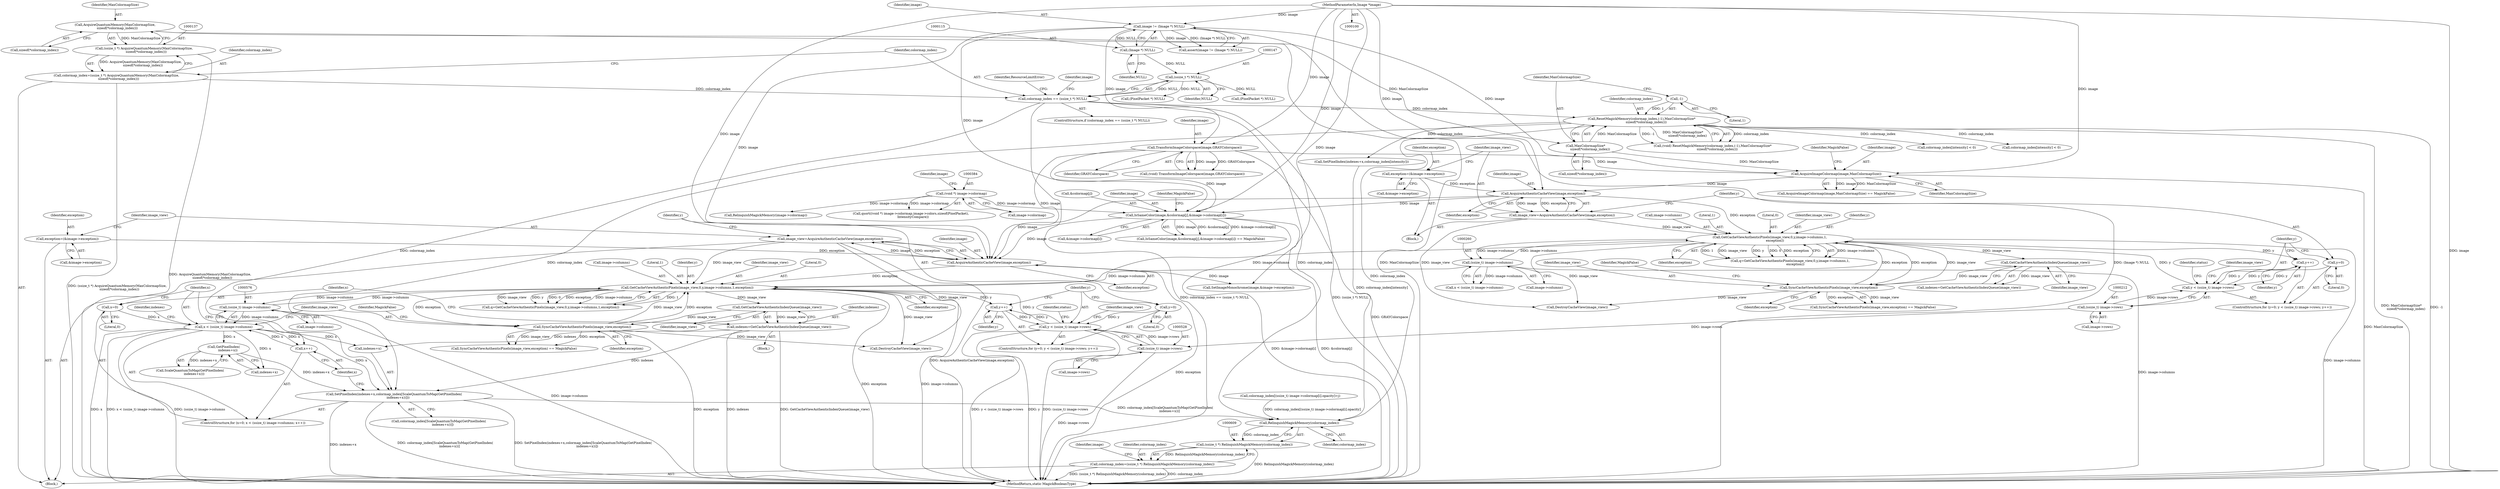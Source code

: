 digraph "0_ImageMagick_db1ffb6cf44bcfe5c4d5fcf9d9109ded5617387f_1@array" {
"1000582" [label="(Call,SetPixelIndex(indexes+x,colormap_index[ScaleQuantumToMap(GetPixelIndex(\n        indexes+x))]))"];
"1000589" [label="(Call,GetPixelIndex(\n        indexes+x))"];
"1000573" [label="(Call,x < (ssize_t) image->columns)"];
"1000570" [label="(Call,x=0)"];
"1000580" [label="(Call,x++)"];
"1000575" [label="(Call,(ssize_t) image->columns)"];
"1000545" [label="(Call,GetCacheViewAuthenticPixels(image_view,0,y,image->columns,1,exception))"];
"1000595" [label="(Call,SyncCacheViewAuthenticPixels(image_view,exception))"];
"1000567" [label="(Call,GetCacheViewAuthenticIndexQueue(image_view))"];
"1000516" [label="(Call,image_view=AcquireAuthenticCacheView(image,exception))"];
"1000518" [label="(Call,AcquireAuthenticCacheView(image,exception))"];
"1000131" [label="(Call,TransformImageColorspace(image,GRAYColorspace))"];
"1000112" [label="(Call,image != (Image *) NULL)"];
"1000101" [label="(MethodParameterIn,Image *image)"];
"1000114" [label="(Call,(Image *) NULL)"];
"1000445" [label="(Call,IsSameColor(image,&colormap[j],&image->colormap[i]))"];
"1000202" [label="(Call,AcquireAuthenticCacheView(image,exception))"];
"1000176" [label="(Call,AcquireImageColormap(image,MaxColormapSize))"];
"1000169" [label="(Call,MaxColormapSize*\n         sizeof(*colormap_index))"];
"1000138" [label="(Call,AcquireQuantumMemory(MaxColormapSize,\n    sizeof(*colormap_index)))"];
"1000194" [label="(Call,exception=(&image->exception))"];
"1000383" [label="(Call,(void *) image->colormap)"];
"1000510" [label="(Call,exception=(&image->exception))"];
"1000525" [label="(Call,y < (ssize_t) image->rows)"];
"1000532" [label="(Call,y++)"];
"1000522" [label="(Call,y=0)"];
"1000527" [label="(Call,(ssize_t) image->rows)"];
"1000211" [label="(Call,(ssize_t) image->rows)"];
"1000229" [label="(Call,GetCacheViewAuthenticPixels(image_view,0,y,image->columns,1,\n          exception))"];
"1000200" [label="(Call,image_view=AcquireAuthenticCacheView(image,exception))"];
"1000347" [label="(Call,SyncCacheViewAuthenticPixels(image_view,exception))"];
"1000251" [label="(Call,GetCacheViewAuthenticIndexQueue(image_view))"];
"1000209" [label="(Call,y < (ssize_t) image->rows)"];
"1000216" [label="(Call,y++)"];
"1000206" [label="(Call,y=0)"];
"1000259" [label="(Call,(ssize_t) image->columns)"];
"1000565" [label="(Call,indexes=GetCacheViewAuthenticIndexQueue(image_view))"];
"1000165" [label="(Call,ResetMagickMemory(colormap_index,(-1),MaxColormapSize*\n         sizeof(*colormap_index)))"];
"1000144" [label="(Call,colormap_index == (ssize_t *) NULL)"];
"1000134" [label="(Call,colormap_index=(ssize_t *) AcquireQuantumMemory(MaxColormapSize,\n    sizeof(*colormap_index)))"];
"1000136" [label="(Call,(ssize_t *) AcquireQuantumMemory(MaxColormapSize,\n    sizeof(*colormap_index)))"];
"1000146" [label="(Call,(ssize_t *) NULL)"];
"1000167" [label="(Call,-1)"];
"1000610" [label="(Call,RelinquishMagickMemory(colormap_index))"];
"1000608" [label="(Call,(ssize_t *) RelinquishMagickMemory(colormap_index))"];
"1000606" [label="(Call,colormap_index=(ssize_t *) RelinquishMagickMemory(colormap_index))"];
"1000572" [label="(Literal,0)"];
"1000385" [label="(Call,image->colormap)"];
"1000445" [label="(Call,IsSameColor(image,&colormap[j],&image->colormap[i]))"];
"1000349" [label="(Identifier,exception)"];
"1000257" [label="(Call,x < (ssize_t) image->columns)"];
"1000232" [label="(Identifier,y)"];
"1000522" [label="(Call,y=0)"];
"1000610" [label="(Call,RelinquishMagickMemory(colormap_index))"];
"1000498" [label="(Call,RelinquishMagickMemory(image->colormap))"];
"1000213" [label="(Call,image->rows)"];
"1000210" [label="(Identifier,y)"];
"1000548" [label="(Identifier,y)"];
"1000346" [label="(Call,SyncCacheViewAuthenticPixels(image_view,exception) == MagickFalse)"];
"1000146" [label="(Call,(ssize_t *) NULL)"];
"1000211" [label="(Call,(ssize_t) image->rows)"];
"1000511" [label="(Identifier,exception)"];
"1000178" [label="(Identifier,MaxColormapSize)"];
"1000217" [label="(Identifier,y)"];
"1000608" [label="(Call,(ssize_t *) RelinquishMagickMemory(colormap_index))"];
"1000573" [label="(Call,x < (ssize_t) image->columns)"];
"1000470" [label="(Call,colormap_index[(ssize_t) image->colormap[i].opacity]=j)"];
"1000233" [label="(Call,image->columns)"];
"1000116" [label="(Identifier,NULL)"];
"1000241" [label="(Call,(PixelPacket *) NULL)"];
"1000195" [label="(Identifier,exception)"];
"1000179" [label="(Identifier,MagickFalse)"];
"1000533" [label="(Identifier,y)"];
"1000571" [label="(Identifier,x)"];
"1000176" [label="(Call,AcquireImageColormap(image,MaxColormapSize))"];
"1000510" [label="(Call,exception=(&image->exception))"];
"1000132" [label="(Identifier,image)"];
"1000114" [label="(Call,(Image *) NULL)"];
"1000170" [label="(Identifier,MaxColormapSize)"];
"1000447" [label="(Call,&colormap[j])"];
"1000145" [label="(Identifier,colormap_index)"];
"1000209" [label="(Call,y < (ssize_t) image->rows)"];
"1000356" [label="(Call,DestroyCacheView(image_view))"];
"1000581" [label="(Identifier,x)"];
"1000236" [label="(Literal,1)"];
"1000227" [label="(Call,q=GetCacheViewAuthenticPixels(image_view,0,y,image->columns,1,\n          exception))"];
"1000568" [label="(Identifier,image_view)"];
"1000144" [label="(Call,colormap_index == (ssize_t *) NULL)"];
"1000512" [label="(Call,&image->exception)"];
"1000597" [label="(Identifier,exception)"];
"1000595" [label="(Call,SyncCacheViewAuthenticPixels(image_view,exception))"];
"1000177" [label="(Identifier,image)"];
"1000446" [label="(Identifier,image)"];
"1000603" [label="(Identifier,image_view)"];
"1000252" [label="(Identifier,image_view)"];
"1000167" [label="(Call,-1)"];
"1000143" [label="(ControlStructure,if (colormap_index == (ssize_t *) NULL))"];
"1000205" [label="(ControlStructure,for (y=0; y < (ssize_t) image->rows; y++))"];
"1000206" [label="(Call,y=0)"];
"1000171" [label="(Call,sizeof(*colormap_index))"];
"1000527" [label="(Call,(ssize_t) image->rows)"];
"1000251" [label="(Call,GetCacheViewAuthenticIndexQueue(image_view))"];
"1000520" [label="(Identifier,exception)"];
"1000596" [label="(Identifier,image_view)"];
"1000161" [label="(Block,)"];
"1000546" [label="(Identifier,image_view)"];
"1000457" [label="(Identifier,MagickFalse)"];
"1000136" [label="(Call,(ssize_t *) AcquireQuantumMemory(MaxColormapSize,\n    sizeof(*colormap_index)))"];
"1000216" [label="(Call,y++)"];
"1000575" [label="(Call,(ssize_t) image->columns)"];
"1000169" [label="(Call,MaxColormapSize*\n         sizeof(*colormap_index))"];
"1000200" [label="(Call,image_view=AcquireAuthenticCacheView(image,exception))"];
"1000588" [label="(Call,ScaleQuantumToMap(GetPixelIndex(\n        indexes+x)))"];
"1000168" [label="(Literal,1)"];
"1000102" [label="(Block,)"];
"1000451" [label="(Call,&image->colormap[i])"];
"1000619" [label="(Call,SetImageMonochrome(image,&image->exception))"];
"1000383" [label="(Call,(void *) image->colormap)"];
"1000547" [label="(Literal,0)"];
"1000614" [label="(Identifier,image)"];
"1000231" [label="(Literal,0)"];
"1000607" [label="(Identifier,colormap_index)"];
"1000521" [label="(ControlStructure,for (y=0; y < (ssize_t) image->rows; y++))"];
"1000523" [label="(Identifier,y)"];
"1000444" [label="(Call,IsSameColor(image,&colormap[j],&image->colormap[i]) == MagickFalse)"];
"1000348" [label="(Identifier,image_view)"];
"1000175" [label="(Call,AcquireImageColormap(image,MaxColormapSize) == MagickFalse)"];
"1000224" [label="(Identifier,status)"];
"1000586" [label="(Call,colormap_index[ScaleQuantumToMap(GetPixelIndex(\n        indexes+x))])"];
"1000281" [label="(Call,colormap_index[intensity] < 0)"];
"1000540" [label="(Identifier,status)"];
"1000545" [label="(Call,GetCacheViewAuthenticPixels(image_view,0,y,image->columns,1,exception))"];
"1000517" [label="(Identifier,image_view)"];
"1000249" [label="(Call,indexes=GetCacheViewAuthenticIndexQueue(image_view))"];
"1000553" [label="(Identifier,exception)"];
"1000604" [label="(Call,DestroyCacheView(image_view))"];
"1000111" [label="(Call,assert(image != (Image *) NULL))"];
"1000204" [label="(Identifier,exception)"];
"1000529" [label="(Call,image->rows)"];
"1000574" [label="(Identifier,x)"];
"1000101" [label="(MethodParameterIn,Image *image)"];
"1000148" [label="(Identifier,NULL)"];
"1000230" [label="(Identifier,image_view)"];
"1000611" [label="(Identifier,colormap_index)"];
"1000133" [label="(Identifier,GRAYColorspace)"];
"1000131" [label="(Call,TransformImageColorspace(image,GRAYColorspace))"];
"1000567" [label="(Call,GetCacheViewAuthenticIndexQueue(image_view))"];
"1000549" [label="(Call,image->columns)"];
"1000532" [label="(Call,y++)"];
"1000347" [label="(Call,SyncCacheViewAuthenticPixels(image_view,exception))"];
"1000525" [label="(Call,y < (ssize_t) image->rows)"];
"1000274" [label="(Call,colormap_index[intensity] < 0)"];
"1000134" [label="(Call,colormap_index=(ssize_t *) AcquireQuantumMemory(MaxColormapSize,\n    sizeof(*colormap_index)))"];
"1000516" [label="(Call,image_view=AcquireAuthenticCacheView(image,exception))"];
"1000408" [label="(Call,(PixelPacket *) NULL)"];
"1000524" [label="(Literal,0)"];
"1000150" [label="(Identifier,ResourceLimitError)"];
"1000336" [label="(Call,SetPixelIndex(indexes+x,colormap_index[intensity]))"];
"1000543" [label="(Call,q=GetCacheViewAuthenticPixels(image_view,0,y,image->columns,1,exception))"];
"1000259" [label="(Call,(ssize_t) image->columns)"];
"1000158" [label="(Identifier,image)"];
"1000208" [label="(Literal,0)"];
"1000389" [label="(Identifier,image)"];
"1000582" [label="(Call,SetPixelIndex(indexes+x,colormap_index[ScaleQuantumToMap(GetPixelIndex(\n        indexes+x))]))"];
"1000519" [label="(Identifier,image)"];
"1000569" [label="(ControlStructure,for (x=0; x < (ssize_t) image->columns; x++))"];
"1000139" [label="(Identifier,MaxColormapSize)"];
"1000166" [label="(Identifier,colormap_index)"];
"1000382" [label="(Call,qsort((void *) image->colormap,image->colors,sizeof(PixelPacket),\n    IntensityCompare))"];
"1000196" [label="(Call,&image->exception)"];
"1000355" [label="(Identifier,image_view)"];
"1000526" [label="(Identifier,y)"];
"1000633" [label="(MethodReturn,static MagickBooleanType)"];
"1000570" [label="(Call,x=0)"];
"1000577" [label="(Call,image->columns)"];
"1000552" [label="(Literal,1)"];
"1000584" [label="(Identifier,indexes)"];
"1000194" [label="(Call,exception=(&image->exception))"];
"1000565" [label="(Call,indexes=GetCacheViewAuthenticIndexQueue(image_view))"];
"1000518" [label="(Call,AcquireAuthenticCacheView(image,exception))"];
"1000140" [label="(Call,sizeof(*colormap_index))"];
"1000165" [label="(Call,ResetMagickMemory(colormap_index,(-1),MaxColormapSize*\n         sizeof(*colormap_index)))"];
"1000113" [label="(Identifier,image)"];
"1000589" [label="(Call,GetPixelIndex(\n        indexes+x))"];
"1000138" [label="(Call,AcquireQuantumMemory(MaxColormapSize,\n    sizeof(*colormap_index)))"];
"1000135" [label="(Identifier,colormap_index)"];
"1000203" [label="(Identifier,image)"];
"1000129" [label="(Call,(void) TransformImageColorspace(image,GRAYColorspace))"];
"1000237" [label="(Identifier,exception)"];
"1000229" [label="(Call,GetCacheViewAuthenticPixels(image_view,0,y,image->columns,1,\n          exception))"];
"1000207" [label="(Identifier,y)"];
"1000112" [label="(Call,image != (Image *) NULL)"];
"1000163" [label="(Call,(void) ResetMagickMemory(colormap_index,(-1),MaxColormapSize*\n         sizeof(*colormap_index)))"];
"1000580" [label="(Call,x++)"];
"1000202" [label="(Call,AcquireAuthenticCacheView(image,exception))"];
"1000350" [label="(Identifier,MagickFalse)"];
"1000201" [label="(Identifier,image_view)"];
"1000598" [label="(Identifier,MagickFalse)"];
"1000261" [label="(Call,image->columns)"];
"1000566" [label="(Identifier,indexes)"];
"1000606" [label="(Call,colormap_index=(ssize_t *) RelinquishMagickMemory(colormap_index))"];
"1000534" [label="(Block,)"];
"1000583" [label="(Call,indexes+x)"];
"1000590" [label="(Call,indexes+x)"];
"1000594" [label="(Call,SyncCacheViewAuthenticPixels(image_view,exception) == MagickFalse)"];
"1000582" -> "1000569"  [label="AST: "];
"1000582" -> "1000586"  [label="CFG: "];
"1000583" -> "1000582"  [label="AST: "];
"1000586" -> "1000582"  [label="AST: "];
"1000581" -> "1000582"  [label="CFG: "];
"1000582" -> "1000633"  [label="DDG: indexes+x"];
"1000582" -> "1000633"  [label="DDG: colormap_index[ScaleQuantumToMap(GetPixelIndex(\n        indexes+x))]"];
"1000582" -> "1000633"  [label="DDG: SetPixelIndex(indexes+x,colormap_index[ScaleQuantumToMap(GetPixelIndex(\n        indexes+x))])"];
"1000589" -> "1000582"  [label="DDG: indexes+x"];
"1000565" -> "1000582"  [label="DDG: indexes"];
"1000573" -> "1000582"  [label="DDG: x"];
"1000165" -> "1000582"  [label="DDG: colormap_index"];
"1000144" -> "1000582"  [label="DDG: colormap_index"];
"1000582" -> "1000610"  [label="DDG: colormap_index[ScaleQuantumToMap(GetPixelIndex(\n        indexes+x))]"];
"1000589" -> "1000588"  [label="AST: "];
"1000589" -> "1000590"  [label="CFG: "];
"1000590" -> "1000589"  [label="AST: "];
"1000588" -> "1000589"  [label="CFG: "];
"1000589" -> "1000588"  [label="DDG: indexes+x"];
"1000573" -> "1000589"  [label="DDG: x"];
"1000573" -> "1000569"  [label="AST: "];
"1000573" -> "1000575"  [label="CFG: "];
"1000574" -> "1000573"  [label="AST: "];
"1000575" -> "1000573"  [label="AST: "];
"1000584" -> "1000573"  [label="CFG: "];
"1000596" -> "1000573"  [label="CFG: "];
"1000573" -> "1000633"  [label="DDG: (ssize_t) image->columns"];
"1000573" -> "1000633"  [label="DDG: x"];
"1000573" -> "1000633"  [label="DDG: x < (ssize_t) image->columns"];
"1000570" -> "1000573"  [label="DDG: x"];
"1000580" -> "1000573"  [label="DDG: x"];
"1000575" -> "1000573"  [label="DDG: image->columns"];
"1000573" -> "1000580"  [label="DDG: x"];
"1000573" -> "1000583"  [label="DDG: x"];
"1000573" -> "1000590"  [label="DDG: x"];
"1000570" -> "1000569"  [label="AST: "];
"1000570" -> "1000572"  [label="CFG: "];
"1000571" -> "1000570"  [label="AST: "];
"1000572" -> "1000570"  [label="AST: "];
"1000574" -> "1000570"  [label="CFG: "];
"1000580" -> "1000569"  [label="AST: "];
"1000580" -> "1000581"  [label="CFG: "];
"1000581" -> "1000580"  [label="AST: "];
"1000574" -> "1000580"  [label="CFG: "];
"1000575" -> "1000577"  [label="CFG: "];
"1000576" -> "1000575"  [label="AST: "];
"1000577" -> "1000575"  [label="AST: "];
"1000575" -> "1000633"  [label="DDG: image->columns"];
"1000575" -> "1000545"  [label="DDG: image->columns"];
"1000545" -> "1000575"  [label="DDG: image->columns"];
"1000545" -> "1000543"  [label="AST: "];
"1000545" -> "1000553"  [label="CFG: "];
"1000546" -> "1000545"  [label="AST: "];
"1000547" -> "1000545"  [label="AST: "];
"1000548" -> "1000545"  [label="AST: "];
"1000549" -> "1000545"  [label="AST: "];
"1000552" -> "1000545"  [label="AST: "];
"1000553" -> "1000545"  [label="AST: "];
"1000543" -> "1000545"  [label="CFG: "];
"1000545" -> "1000633"  [label="DDG: exception"];
"1000545" -> "1000633"  [label="DDG: image->columns"];
"1000545" -> "1000532"  [label="DDG: y"];
"1000545" -> "1000543"  [label="DDG: 1"];
"1000545" -> "1000543"  [label="DDG: image_view"];
"1000545" -> "1000543"  [label="DDG: y"];
"1000545" -> "1000543"  [label="DDG: 0"];
"1000545" -> "1000543"  [label="DDG: exception"];
"1000545" -> "1000543"  [label="DDG: image->columns"];
"1000595" -> "1000545"  [label="DDG: image_view"];
"1000595" -> "1000545"  [label="DDG: exception"];
"1000516" -> "1000545"  [label="DDG: image_view"];
"1000525" -> "1000545"  [label="DDG: y"];
"1000229" -> "1000545"  [label="DDG: image->columns"];
"1000259" -> "1000545"  [label="DDG: image->columns"];
"1000518" -> "1000545"  [label="DDG: exception"];
"1000545" -> "1000567"  [label="DDG: image_view"];
"1000545" -> "1000595"  [label="DDG: exception"];
"1000545" -> "1000604"  [label="DDG: image_view"];
"1000595" -> "1000594"  [label="AST: "];
"1000595" -> "1000597"  [label="CFG: "];
"1000596" -> "1000595"  [label="AST: "];
"1000597" -> "1000595"  [label="AST: "];
"1000598" -> "1000595"  [label="CFG: "];
"1000595" -> "1000633"  [label="DDG: exception"];
"1000595" -> "1000594"  [label="DDG: image_view"];
"1000595" -> "1000594"  [label="DDG: exception"];
"1000567" -> "1000595"  [label="DDG: image_view"];
"1000595" -> "1000604"  [label="DDG: image_view"];
"1000567" -> "1000565"  [label="AST: "];
"1000567" -> "1000568"  [label="CFG: "];
"1000568" -> "1000567"  [label="AST: "];
"1000565" -> "1000567"  [label="CFG: "];
"1000567" -> "1000565"  [label="DDG: image_view"];
"1000516" -> "1000102"  [label="AST: "];
"1000516" -> "1000518"  [label="CFG: "];
"1000517" -> "1000516"  [label="AST: "];
"1000518" -> "1000516"  [label="AST: "];
"1000523" -> "1000516"  [label="CFG: "];
"1000516" -> "1000633"  [label="DDG: AcquireAuthenticCacheView(image,exception)"];
"1000518" -> "1000516"  [label="DDG: image"];
"1000518" -> "1000516"  [label="DDG: exception"];
"1000516" -> "1000604"  [label="DDG: image_view"];
"1000518" -> "1000520"  [label="CFG: "];
"1000519" -> "1000518"  [label="AST: "];
"1000520" -> "1000518"  [label="AST: "];
"1000518" -> "1000633"  [label="DDG: exception"];
"1000131" -> "1000518"  [label="DDG: image"];
"1000445" -> "1000518"  [label="DDG: image"];
"1000202" -> "1000518"  [label="DDG: image"];
"1000112" -> "1000518"  [label="DDG: image"];
"1000101" -> "1000518"  [label="DDG: image"];
"1000510" -> "1000518"  [label="DDG: exception"];
"1000518" -> "1000619"  [label="DDG: image"];
"1000131" -> "1000129"  [label="AST: "];
"1000131" -> "1000133"  [label="CFG: "];
"1000132" -> "1000131"  [label="AST: "];
"1000133" -> "1000131"  [label="AST: "];
"1000129" -> "1000131"  [label="CFG: "];
"1000131" -> "1000633"  [label="DDG: GRAYColorspace"];
"1000131" -> "1000129"  [label="DDG: image"];
"1000131" -> "1000129"  [label="DDG: GRAYColorspace"];
"1000112" -> "1000131"  [label="DDG: image"];
"1000101" -> "1000131"  [label="DDG: image"];
"1000131" -> "1000176"  [label="DDG: image"];
"1000131" -> "1000445"  [label="DDG: image"];
"1000112" -> "1000111"  [label="AST: "];
"1000112" -> "1000114"  [label="CFG: "];
"1000113" -> "1000112"  [label="AST: "];
"1000114" -> "1000112"  [label="AST: "];
"1000111" -> "1000112"  [label="CFG: "];
"1000112" -> "1000633"  [label="DDG: (Image *) NULL"];
"1000112" -> "1000111"  [label="DDG: image"];
"1000112" -> "1000111"  [label="DDG: (Image *) NULL"];
"1000101" -> "1000112"  [label="DDG: image"];
"1000114" -> "1000112"  [label="DDG: NULL"];
"1000112" -> "1000176"  [label="DDG: image"];
"1000112" -> "1000445"  [label="DDG: image"];
"1000101" -> "1000100"  [label="AST: "];
"1000101" -> "1000633"  [label="DDG: image"];
"1000101" -> "1000176"  [label="DDG: image"];
"1000101" -> "1000202"  [label="DDG: image"];
"1000101" -> "1000445"  [label="DDG: image"];
"1000101" -> "1000619"  [label="DDG: image"];
"1000114" -> "1000116"  [label="CFG: "];
"1000115" -> "1000114"  [label="AST: "];
"1000116" -> "1000114"  [label="AST: "];
"1000114" -> "1000146"  [label="DDG: NULL"];
"1000445" -> "1000444"  [label="AST: "];
"1000445" -> "1000451"  [label="CFG: "];
"1000446" -> "1000445"  [label="AST: "];
"1000447" -> "1000445"  [label="AST: "];
"1000451" -> "1000445"  [label="AST: "];
"1000457" -> "1000445"  [label="CFG: "];
"1000445" -> "1000633"  [label="DDG: &colormap[j]"];
"1000445" -> "1000633"  [label="DDG: &image->colormap[i]"];
"1000445" -> "1000444"  [label="DDG: image"];
"1000445" -> "1000444"  [label="DDG: &colormap[j]"];
"1000445" -> "1000444"  [label="DDG: &image->colormap[i]"];
"1000202" -> "1000445"  [label="DDG: image"];
"1000383" -> "1000445"  [label="DDG: image->colormap"];
"1000202" -> "1000200"  [label="AST: "];
"1000202" -> "1000204"  [label="CFG: "];
"1000203" -> "1000202"  [label="AST: "];
"1000204" -> "1000202"  [label="AST: "];
"1000200" -> "1000202"  [label="CFG: "];
"1000202" -> "1000200"  [label="DDG: image"];
"1000202" -> "1000200"  [label="DDG: exception"];
"1000176" -> "1000202"  [label="DDG: image"];
"1000194" -> "1000202"  [label="DDG: exception"];
"1000202" -> "1000229"  [label="DDG: exception"];
"1000176" -> "1000175"  [label="AST: "];
"1000176" -> "1000178"  [label="CFG: "];
"1000177" -> "1000176"  [label="AST: "];
"1000178" -> "1000176"  [label="AST: "];
"1000179" -> "1000176"  [label="CFG: "];
"1000176" -> "1000633"  [label="DDG: MaxColormapSize"];
"1000176" -> "1000175"  [label="DDG: image"];
"1000176" -> "1000175"  [label="DDG: MaxColormapSize"];
"1000169" -> "1000176"  [label="DDG: MaxColormapSize"];
"1000169" -> "1000165"  [label="AST: "];
"1000169" -> "1000171"  [label="CFG: "];
"1000170" -> "1000169"  [label="AST: "];
"1000171" -> "1000169"  [label="AST: "];
"1000165" -> "1000169"  [label="CFG: "];
"1000169" -> "1000165"  [label="DDG: MaxColormapSize"];
"1000138" -> "1000169"  [label="DDG: MaxColormapSize"];
"1000138" -> "1000136"  [label="AST: "];
"1000138" -> "1000140"  [label="CFG: "];
"1000139" -> "1000138"  [label="AST: "];
"1000140" -> "1000138"  [label="AST: "];
"1000136" -> "1000138"  [label="CFG: "];
"1000138" -> "1000633"  [label="DDG: MaxColormapSize"];
"1000138" -> "1000136"  [label="DDG: MaxColormapSize"];
"1000194" -> "1000161"  [label="AST: "];
"1000194" -> "1000196"  [label="CFG: "];
"1000195" -> "1000194"  [label="AST: "];
"1000196" -> "1000194"  [label="AST: "];
"1000201" -> "1000194"  [label="CFG: "];
"1000383" -> "1000382"  [label="AST: "];
"1000383" -> "1000385"  [label="CFG: "];
"1000384" -> "1000383"  [label="AST: "];
"1000385" -> "1000383"  [label="AST: "];
"1000389" -> "1000383"  [label="CFG: "];
"1000383" -> "1000382"  [label="DDG: image->colormap"];
"1000383" -> "1000498"  [label="DDG: image->colormap"];
"1000510" -> "1000102"  [label="AST: "];
"1000510" -> "1000512"  [label="CFG: "];
"1000511" -> "1000510"  [label="AST: "];
"1000512" -> "1000510"  [label="AST: "];
"1000517" -> "1000510"  [label="CFG: "];
"1000525" -> "1000521"  [label="AST: "];
"1000525" -> "1000527"  [label="CFG: "];
"1000526" -> "1000525"  [label="AST: "];
"1000527" -> "1000525"  [label="AST: "];
"1000540" -> "1000525"  [label="CFG: "];
"1000603" -> "1000525"  [label="CFG: "];
"1000525" -> "1000633"  [label="DDG: y < (ssize_t) image->rows"];
"1000525" -> "1000633"  [label="DDG: y"];
"1000525" -> "1000633"  [label="DDG: (ssize_t) image->rows"];
"1000532" -> "1000525"  [label="DDG: y"];
"1000522" -> "1000525"  [label="DDG: y"];
"1000527" -> "1000525"  [label="DDG: image->rows"];
"1000525" -> "1000532"  [label="DDG: y"];
"1000532" -> "1000521"  [label="AST: "];
"1000532" -> "1000533"  [label="CFG: "];
"1000533" -> "1000532"  [label="AST: "];
"1000526" -> "1000532"  [label="CFG: "];
"1000522" -> "1000521"  [label="AST: "];
"1000522" -> "1000524"  [label="CFG: "];
"1000523" -> "1000522"  [label="AST: "];
"1000524" -> "1000522"  [label="AST: "];
"1000526" -> "1000522"  [label="CFG: "];
"1000527" -> "1000529"  [label="CFG: "];
"1000528" -> "1000527"  [label="AST: "];
"1000529" -> "1000527"  [label="AST: "];
"1000527" -> "1000633"  [label="DDG: image->rows"];
"1000211" -> "1000527"  [label="DDG: image->rows"];
"1000211" -> "1000209"  [label="AST: "];
"1000211" -> "1000213"  [label="CFG: "];
"1000212" -> "1000211"  [label="AST: "];
"1000213" -> "1000211"  [label="AST: "];
"1000209" -> "1000211"  [label="CFG: "];
"1000211" -> "1000209"  [label="DDG: image->rows"];
"1000229" -> "1000227"  [label="AST: "];
"1000229" -> "1000237"  [label="CFG: "];
"1000230" -> "1000229"  [label="AST: "];
"1000231" -> "1000229"  [label="AST: "];
"1000232" -> "1000229"  [label="AST: "];
"1000233" -> "1000229"  [label="AST: "];
"1000236" -> "1000229"  [label="AST: "];
"1000237" -> "1000229"  [label="AST: "];
"1000227" -> "1000229"  [label="CFG: "];
"1000229" -> "1000633"  [label="DDG: image->columns"];
"1000229" -> "1000216"  [label="DDG: y"];
"1000229" -> "1000227"  [label="DDG: image->columns"];
"1000229" -> "1000227"  [label="DDG: 1"];
"1000229" -> "1000227"  [label="DDG: image_view"];
"1000229" -> "1000227"  [label="DDG: y"];
"1000229" -> "1000227"  [label="DDG: 0"];
"1000229" -> "1000227"  [label="DDG: exception"];
"1000200" -> "1000229"  [label="DDG: image_view"];
"1000347" -> "1000229"  [label="DDG: image_view"];
"1000347" -> "1000229"  [label="DDG: exception"];
"1000209" -> "1000229"  [label="DDG: y"];
"1000259" -> "1000229"  [label="DDG: image->columns"];
"1000229" -> "1000251"  [label="DDG: image_view"];
"1000229" -> "1000259"  [label="DDG: image->columns"];
"1000229" -> "1000347"  [label="DDG: exception"];
"1000229" -> "1000356"  [label="DDG: image_view"];
"1000200" -> "1000161"  [label="AST: "];
"1000201" -> "1000200"  [label="AST: "];
"1000207" -> "1000200"  [label="CFG: "];
"1000200" -> "1000356"  [label="DDG: image_view"];
"1000347" -> "1000346"  [label="AST: "];
"1000347" -> "1000349"  [label="CFG: "];
"1000348" -> "1000347"  [label="AST: "];
"1000349" -> "1000347"  [label="AST: "];
"1000350" -> "1000347"  [label="CFG: "];
"1000347" -> "1000346"  [label="DDG: image_view"];
"1000347" -> "1000346"  [label="DDG: exception"];
"1000251" -> "1000347"  [label="DDG: image_view"];
"1000347" -> "1000356"  [label="DDG: image_view"];
"1000251" -> "1000249"  [label="AST: "];
"1000251" -> "1000252"  [label="CFG: "];
"1000252" -> "1000251"  [label="AST: "];
"1000249" -> "1000251"  [label="CFG: "];
"1000251" -> "1000249"  [label="DDG: image_view"];
"1000209" -> "1000205"  [label="AST: "];
"1000210" -> "1000209"  [label="AST: "];
"1000224" -> "1000209"  [label="CFG: "];
"1000355" -> "1000209"  [label="CFG: "];
"1000216" -> "1000209"  [label="DDG: y"];
"1000206" -> "1000209"  [label="DDG: y"];
"1000209" -> "1000216"  [label="DDG: y"];
"1000216" -> "1000205"  [label="AST: "];
"1000216" -> "1000217"  [label="CFG: "];
"1000217" -> "1000216"  [label="AST: "];
"1000210" -> "1000216"  [label="CFG: "];
"1000206" -> "1000205"  [label="AST: "];
"1000206" -> "1000208"  [label="CFG: "];
"1000207" -> "1000206"  [label="AST: "];
"1000208" -> "1000206"  [label="AST: "];
"1000210" -> "1000206"  [label="CFG: "];
"1000259" -> "1000257"  [label="AST: "];
"1000259" -> "1000261"  [label="CFG: "];
"1000260" -> "1000259"  [label="AST: "];
"1000261" -> "1000259"  [label="AST: "];
"1000257" -> "1000259"  [label="CFG: "];
"1000259" -> "1000633"  [label="DDG: image->columns"];
"1000259" -> "1000257"  [label="DDG: image->columns"];
"1000565" -> "1000534"  [label="AST: "];
"1000566" -> "1000565"  [label="AST: "];
"1000571" -> "1000565"  [label="CFG: "];
"1000565" -> "1000633"  [label="DDG: indexes"];
"1000565" -> "1000633"  [label="DDG: GetCacheViewAuthenticIndexQueue(image_view)"];
"1000565" -> "1000583"  [label="DDG: indexes"];
"1000165" -> "1000163"  [label="AST: "];
"1000166" -> "1000165"  [label="AST: "];
"1000167" -> "1000165"  [label="AST: "];
"1000163" -> "1000165"  [label="CFG: "];
"1000165" -> "1000633"  [label="DDG: MaxColormapSize*\n         sizeof(*colormap_index)"];
"1000165" -> "1000633"  [label="DDG: -1"];
"1000165" -> "1000163"  [label="DDG: colormap_index"];
"1000165" -> "1000163"  [label="DDG: -1"];
"1000165" -> "1000163"  [label="DDG: MaxColormapSize*\n         sizeof(*colormap_index)"];
"1000144" -> "1000165"  [label="DDG: colormap_index"];
"1000167" -> "1000165"  [label="DDG: 1"];
"1000165" -> "1000274"  [label="DDG: colormap_index"];
"1000165" -> "1000281"  [label="DDG: colormap_index"];
"1000165" -> "1000336"  [label="DDG: colormap_index"];
"1000165" -> "1000610"  [label="DDG: colormap_index"];
"1000144" -> "1000143"  [label="AST: "];
"1000144" -> "1000146"  [label="CFG: "];
"1000145" -> "1000144"  [label="AST: "];
"1000146" -> "1000144"  [label="AST: "];
"1000150" -> "1000144"  [label="CFG: "];
"1000158" -> "1000144"  [label="CFG: "];
"1000144" -> "1000633"  [label="DDG: colormap_index == (ssize_t *) NULL"];
"1000144" -> "1000633"  [label="DDG: (ssize_t *) NULL"];
"1000134" -> "1000144"  [label="DDG: colormap_index"];
"1000146" -> "1000144"  [label="DDG: NULL"];
"1000144" -> "1000610"  [label="DDG: colormap_index"];
"1000134" -> "1000102"  [label="AST: "];
"1000134" -> "1000136"  [label="CFG: "];
"1000135" -> "1000134"  [label="AST: "];
"1000136" -> "1000134"  [label="AST: "];
"1000145" -> "1000134"  [label="CFG: "];
"1000134" -> "1000633"  [label="DDG: (ssize_t *) AcquireQuantumMemory(MaxColormapSize,\n    sizeof(*colormap_index))"];
"1000136" -> "1000134"  [label="DDG: AcquireQuantumMemory(MaxColormapSize,\n    sizeof(*colormap_index))"];
"1000137" -> "1000136"  [label="AST: "];
"1000136" -> "1000633"  [label="DDG: AcquireQuantumMemory(MaxColormapSize,\n    sizeof(*colormap_index))"];
"1000146" -> "1000148"  [label="CFG: "];
"1000147" -> "1000146"  [label="AST: "];
"1000148" -> "1000146"  [label="AST: "];
"1000146" -> "1000241"  [label="DDG: NULL"];
"1000146" -> "1000408"  [label="DDG: NULL"];
"1000167" -> "1000168"  [label="CFG: "];
"1000168" -> "1000167"  [label="AST: "];
"1000170" -> "1000167"  [label="CFG: "];
"1000610" -> "1000608"  [label="AST: "];
"1000610" -> "1000611"  [label="CFG: "];
"1000611" -> "1000610"  [label="AST: "];
"1000608" -> "1000610"  [label="CFG: "];
"1000610" -> "1000608"  [label="DDG: colormap_index"];
"1000336" -> "1000610"  [label="DDG: colormap_index[intensity]"];
"1000470" -> "1000610"  [label="DDG: colormap_index[(ssize_t) image->colormap[i].opacity]"];
"1000608" -> "1000606"  [label="AST: "];
"1000609" -> "1000608"  [label="AST: "];
"1000606" -> "1000608"  [label="CFG: "];
"1000608" -> "1000633"  [label="DDG: RelinquishMagickMemory(colormap_index)"];
"1000608" -> "1000606"  [label="DDG: RelinquishMagickMemory(colormap_index)"];
"1000606" -> "1000102"  [label="AST: "];
"1000607" -> "1000606"  [label="AST: "];
"1000614" -> "1000606"  [label="CFG: "];
"1000606" -> "1000633"  [label="DDG: colormap_index"];
"1000606" -> "1000633"  [label="DDG: (ssize_t *) RelinquishMagickMemory(colormap_index)"];
}
